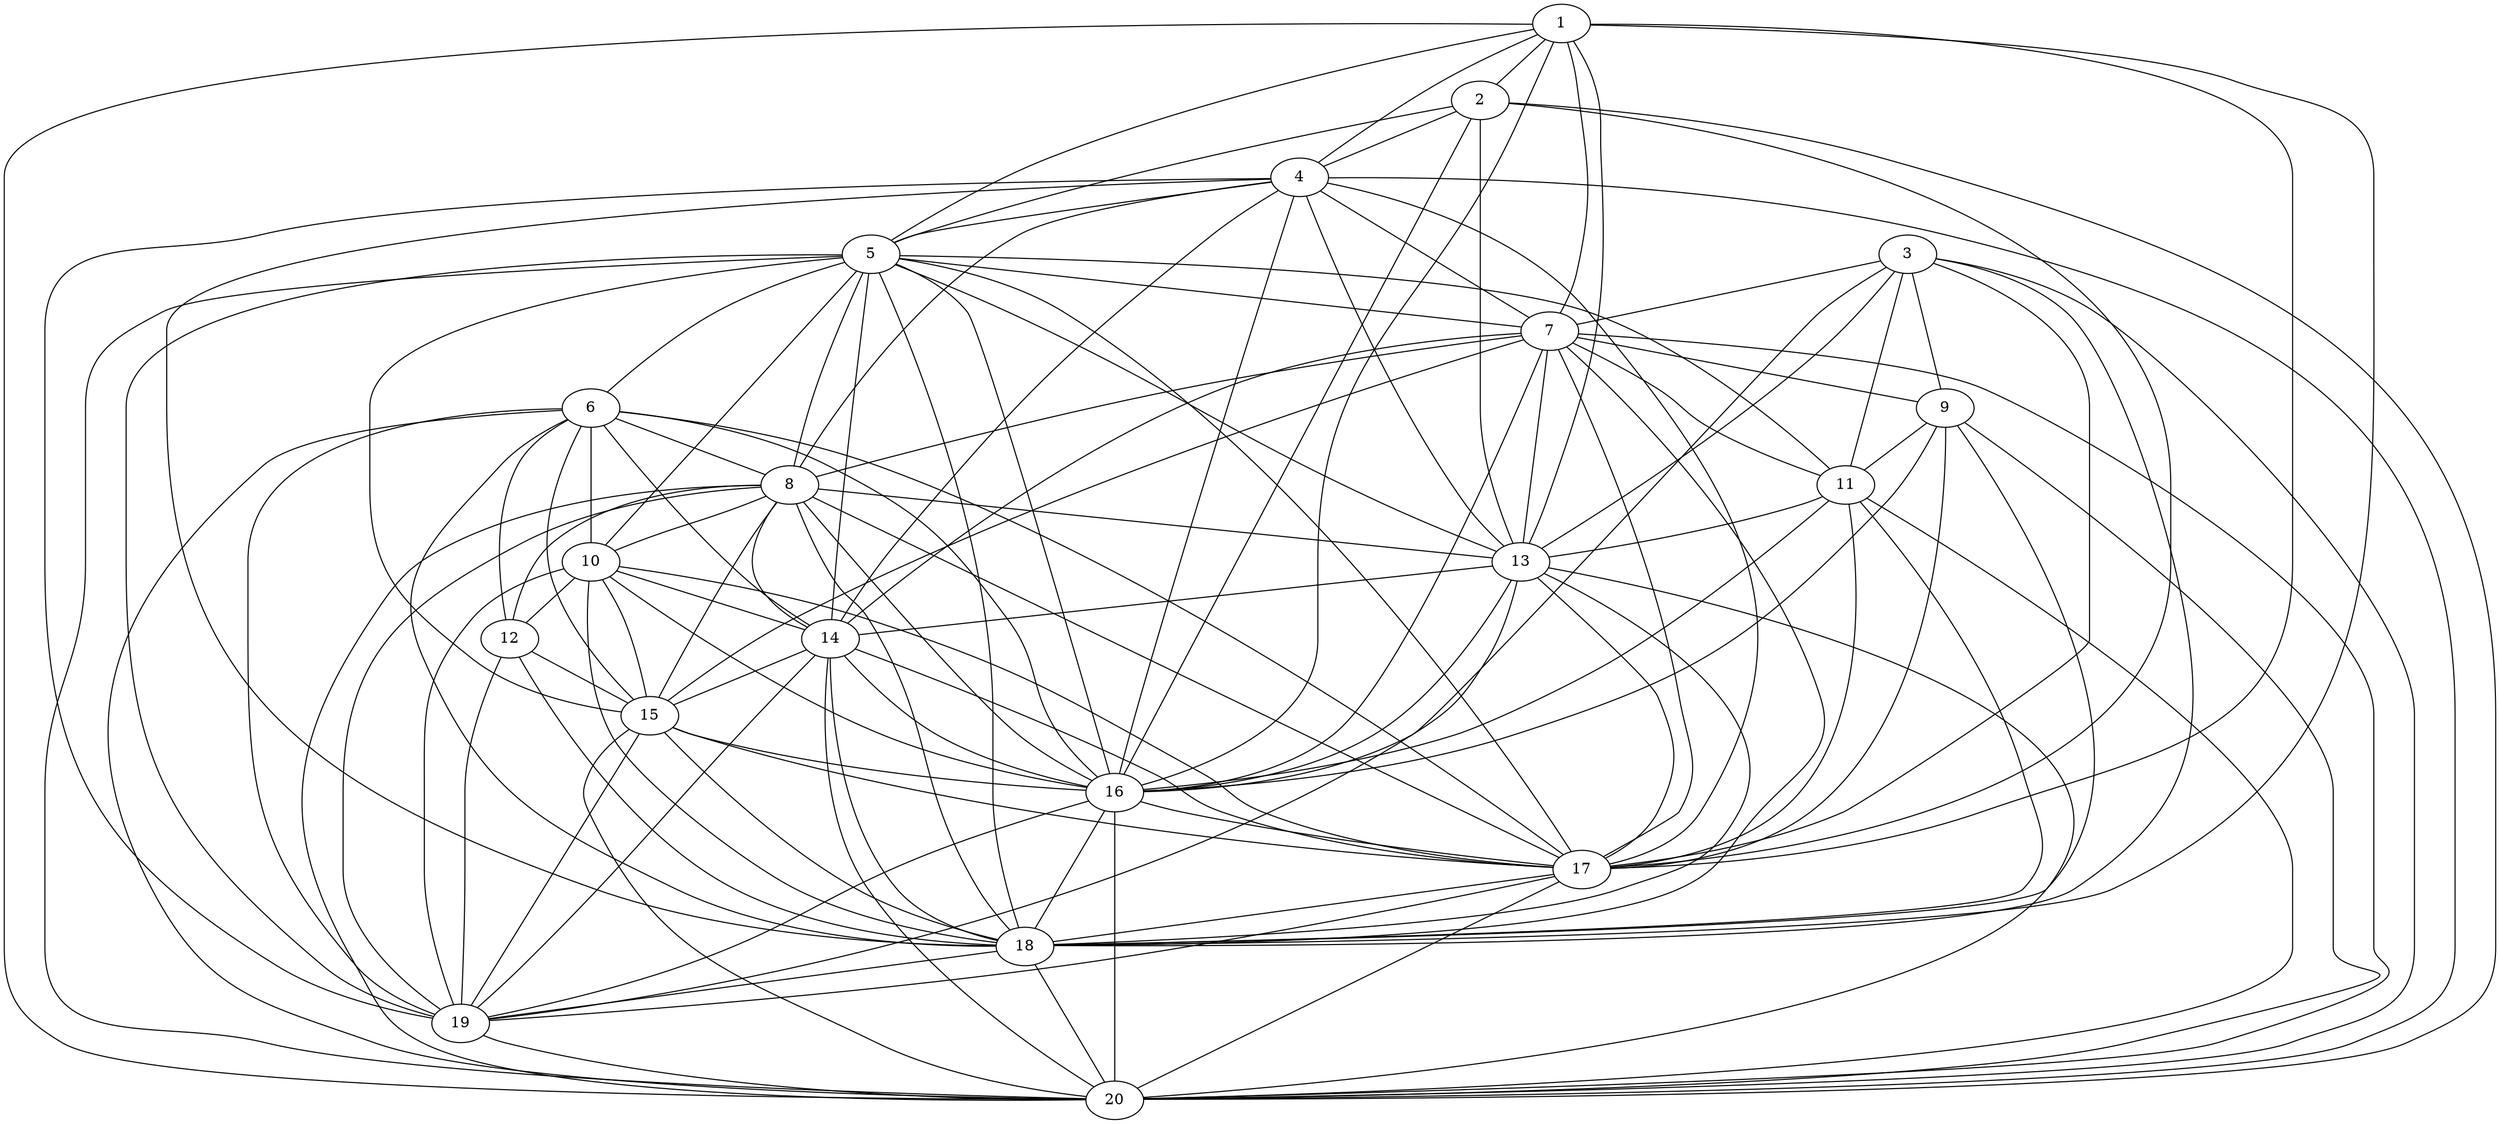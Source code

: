 graph grafoGeografico{
1--2
1--4
1--5
1--7
1--13
1--16
1--17
1--18
1--20
2--4
2--5
2--13
2--16
2--17
2--20
3--7
3--9
3--11
3--13
3--16
3--17
3--18
3--20
4--5
4--7
4--8
4--13
4--14
4--16
4--17
4--18
4--19
4--20
5--6
5--7
5--8
5--10
5--11
5--13
5--14
5--15
5--16
5--17
5--18
5--19
5--20
6--8
6--10
6--12
6--14
6--15
6--16
6--17
6--18
6--19
6--20
7--8
7--9
7--11
7--13
7--14
7--15
7--16
7--17
7--18
7--20
8--10
8--12
8--13
8--14
8--15
8--16
8--17
8--18
8--19
8--20
9--11
9--16
9--17
9--18
9--20
10--12
10--14
10--15
10--16
10--17
10--18
10--19
11--13
11--16
11--17
11--18
11--20
12--15
12--18
12--19
13--14
13--16
13--17
13--18
13--19
13--20
14--15
14--16
14--17
14--18
14--19
14--20
15--16
15--17
15--18
15--19
15--20
16--17
16--18
16--19
16--20
17--18
17--19
17--20
18--19
18--20
19--20
}
